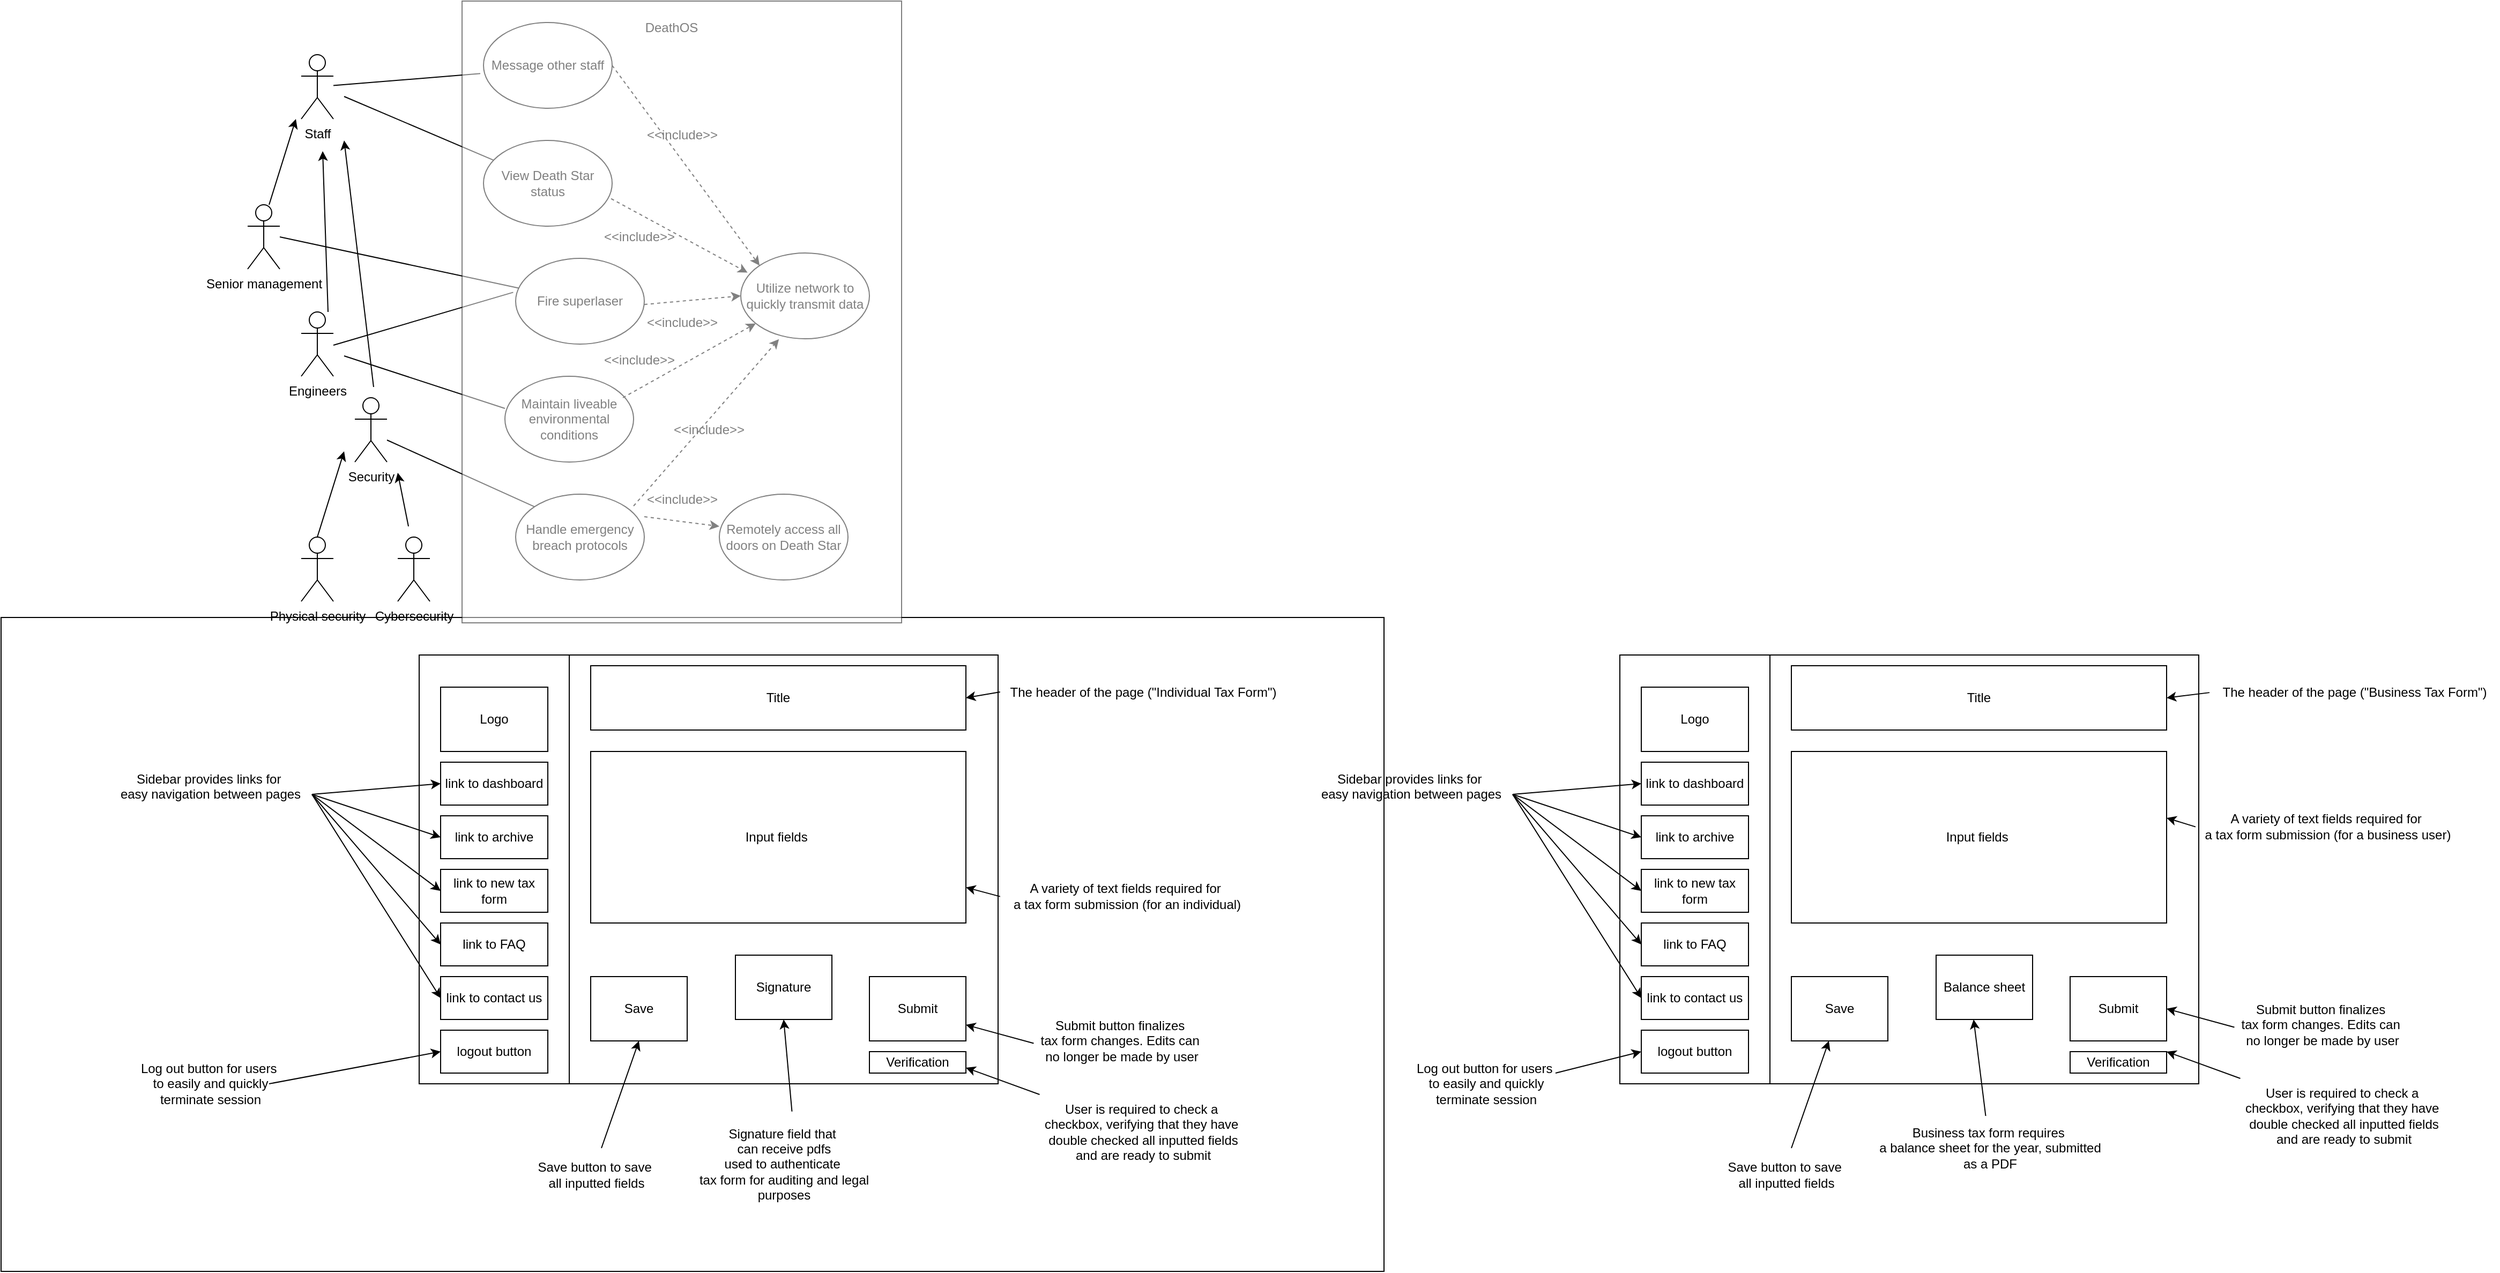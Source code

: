 <mxfile version="27.0.1">
  <diagram name="Page-1" id="L8W7u3dgbETmHMiYv3xx">
    <mxGraphModel dx="2858" dy="1232" grid="1" gridSize="10" guides="1" tooltips="1" connect="1" arrows="1" fold="1" page="1" pageScale="1" pageWidth="850" pageHeight="1100" math="0" shadow="0">
      <root>
        <mxCell id="0" />
        <mxCell id="1" parent="0" />
        <mxCell id="RuIfawrFc-DGeBDDVX_--82" value="" style="rounded=0;whiteSpace=wrap;html=1;" vertex="1" parent="1">
          <mxGeometry x="-190" y="645" width="1290" height="610" as="geometry" />
        </mxCell>
        <mxCell id="RuIfawrFc-DGeBDDVX_--17" value="" style="rounded=0;whiteSpace=wrap;html=1;" vertex="1" parent="1">
          <mxGeometry x="200" y="680" width="540" height="400" as="geometry" />
        </mxCell>
        <mxCell id="RuIfawrFc-DGeBDDVX_--8" value="" style="rounded=0;whiteSpace=wrap;html=1;" vertex="1" parent="1">
          <mxGeometry x="200" y="680" width="140" height="400" as="geometry" />
        </mxCell>
        <mxCell id="FfIFEcpsYXRxwq1rG14i-1" value="Engineers" style="shape=umlActor;verticalLabelPosition=bottom;verticalAlign=top;html=1;outlineConnect=0;" parent="1" vertex="1">
          <mxGeometry x="90" y="360" width="30" height="60" as="geometry" />
        </mxCell>
        <mxCell id="FfIFEcpsYXRxwq1rG14i-2" value="Senior management" style="shape=umlActor;verticalLabelPosition=bottom;verticalAlign=top;html=1;outlineConnect=0;" parent="1" vertex="1">
          <mxGeometry x="40" y="260" width="30" height="60" as="geometry" />
        </mxCell>
        <mxCell id="FfIFEcpsYXRxwq1rG14i-3" value="Security" style="shape=umlActor;verticalLabelPosition=bottom;verticalAlign=top;html=1;outlineConnect=0;" parent="1" vertex="1">
          <mxGeometry x="140" y="440" width="30" height="60" as="geometry" />
        </mxCell>
        <mxCell id="FfIFEcpsYXRxwq1rG14i-4" value="Staff" style="shape=umlActor;verticalLabelPosition=bottom;verticalAlign=top;html=1;outlineConnect=0;" parent="1" vertex="1">
          <mxGeometry x="90" y="120" width="30" height="60" as="geometry" />
        </mxCell>
        <mxCell id="FfIFEcpsYXRxwq1rG14i-5" value="Physical security" style="shape=umlActor;verticalLabelPosition=bottom;verticalAlign=top;html=1;outlineConnect=0;" parent="1" vertex="1">
          <mxGeometry x="90" y="570" width="30" height="60" as="geometry" />
        </mxCell>
        <mxCell id="FfIFEcpsYXRxwq1rG14i-9" value="Cybersecurity" style="shape=umlActor;verticalLabelPosition=bottom;verticalAlign=top;html=1;outlineConnect=0;" parent="1" vertex="1">
          <mxGeometry x="180" y="570" width="30" height="60" as="geometry" />
        </mxCell>
        <mxCell id="FfIFEcpsYXRxwq1rG14i-10" value="" style="endArrow=classic;html=1;rounded=0;exitX=0.5;exitY=0;exitDx=0;exitDy=0;exitPerimeter=0;" parent="1" source="FfIFEcpsYXRxwq1rG14i-5" edge="1">
          <mxGeometry width="50" height="50" relative="1" as="geometry">
            <mxPoint x="400" y="410" as="sourcePoint" />
            <mxPoint x="130" y="490" as="targetPoint" />
          </mxGeometry>
        </mxCell>
        <mxCell id="FfIFEcpsYXRxwq1rG14i-11" value="" style="endArrow=classic;html=1;rounded=0;" parent="1" edge="1">
          <mxGeometry width="50" height="50" relative="1" as="geometry">
            <mxPoint x="190" y="560" as="sourcePoint" />
            <mxPoint x="180" y="510" as="targetPoint" />
          </mxGeometry>
        </mxCell>
        <mxCell id="FfIFEcpsYXRxwq1rG14i-12" value="" style="endArrow=classic;html=1;rounded=0;exitX=0.5;exitY=0;exitDx=0;exitDy=0;exitPerimeter=0;" parent="1" edge="1">
          <mxGeometry width="50" height="50" relative="1" as="geometry">
            <mxPoint x="60" y="260" as="sourcePoint" />
            <mxPoint x="85" y="180" as="targetPoint" />
          </mxGeometry>
        </mxCell>
        <mxCell id="FfIFEcpsYXRxwq1rG14i-13" value="" style="endArrow=classic;html=1;rounded=0;exitX=0.5;exitY=0;exitDx=0;exitDy=0;exitPerimeter=0;" parent="1" edge="1">
          <mxGeometry width="50" height="50" relative="1" as="geometry">
            <mxPoint x="115" y="360" as="sourcePoint" />
            <mxPoint x="110" y="210" as="targetPoint" />
          </mxGeometry>
        </mxCell>
        <mxCell id="FfIFEcpsYXRxwq1rG14i-14" value="" style="endArrow=classic;html=1;rounded=0;exitX=0.5;exitY=0;exitDx=0;exitDy=0;exitPerimeter=0;" parent="1" edge="1">
          <mxGeometry width="50" height="50" relative="1" as="geometry">
            <mxPoint x="157.5" y="430" as="sourcePoint" />
            <mxPoint x="130" y="200" as="targetPoint" />
          </mxGeometry>
        </mxCell>
        <mxCell id="FfIFEcpsYXRxwq1rG14i-15" value="DeathOS" style="text;html=1;align=center;verticalAlign=middle;resizable=0;points=[];autosize=1;strokeColor=none;fillColor=none;" parent="1" vertex="1">
          <mxGeometry x="400" y="80" width="70" height="30" as="geometry" />
        </mxCell>
        <mxCell id="FfIFEcpsYXRxwq1rG14i-16" value="Message other staff" style="ellipse;whiteSpace=wrap;html=1;" parent="1" vertex="1">
          <mxGeometry x="260" y="90" width="120" height="80" as="geometry" />
        </mxCell>
        <mxCell id="FfIFEcpsYXRxwq1rG14i-17" value="Fire superlaser" style="ellipse;whiteSpace=wrap;html=1;" parent="1" vertex="1">
          <mxGeometry x="290" y="310" width="120" height="80" as="geometry" />
        </mxCell>
        <mxCell id="FfIFEcpsYXRxwq1rG14i-18" value="View Death Star status" style="ellipse;whiteSpace=wrap;html=1;" parent="1" vertex="1">
          <mxGeometry x="260" y="200" width="120" height="80" as="geometry" />
        </mxCell>
        <mxCell id="FfIFEcpsYXRxwq1rG14i-19" value="Handle emergency breach protocols" style="ellipse;whiteSpace=wrap;html=1;" parent="1" vertex="1">
          <mxGeometry x="290" y="530" width="120" height="80" as="geometry" />
        </mxCell>
        <mxCell id="FfIFEcpsYXRxwq1rG14i-20" value="Maintain liveable environmental conditions" style="ellipse;whiteSpace=wrap;html=1;" parent="1" vertex="1">
          <mxGeometry x="280" y="420" width="120" height="80" as="geometry" />
        </mxCell>
        <mxCell id="FfIFEcpsYXRxwq1rG14i-22" value="" style="endArrow=none;html=1;rounded=0;entryX=-0.025;entryY=0.596;entryDx=0;entryDy=0;entryPerimeter=0;" parent="1" source="FfIFEcpsYXRxwq1rG14i-4" target="FfIFEcpsYXRxwq1rG14i-16" edge="1">
          <mxGeometry width="50" height="50" relative="1" as="geometry">
            <mxPoint x="400" y="410" as="sourcePoint" />
            <mxPoint x="450" y="360" as="targetPoint" />
          </mxGeometry>
        </mxCell>
        <mxCell id="FfIFEcpsYXRxwq1rG14i-23" value="" style="endArrow=none;html=1;rounded=0;" parent="1" target="FfIFEcpsYXRxwq1rG14i-18" edge="1">
          <mxGeometry width="50" height="50" relative="1" as="geometry">
            <mxPoint x="130" y="159" as="sourcePoint" />
            <mxPoint x="267" y="148" as="targetPoint" />
          </mxGeometry>
        </mxCell>
        <mxCell id="FfIFEcpsYXRxwq1rG14i-24" value="" style="endArrow=none;html=1;rounded=0;entryX=-0.019;entryY=0.396;entryDx=0;entryDy=0;entryPerimeter=0;" parent="1" target="FfIFEcpsYXRxwq1rG14i-17" edge="1">
          <mxGeometry width="50" height="50" relative="1" as="geometry">
            <mxPoint x="120" y="391" as="sourcePoint" />
            <mxPoint x="259" y="450" as="targetPoint" />
          </mxGeometry>
        </mxCell>
        <mxCell id="FfIFEcpsYXRxwq1rG14i-25" value="" style="endArrow=none;html=1;rounded=0;" parent="1" target="FfIFEcpsYXRxwq1rG14i-17" edge="1">
          <mxGeometry width="50" height="50" relative="1" as="geometry">
            <mxPoint x="70" y="290" as="sourcePoint" />
            <mxPoint x="178" y="301" as="targetPoint" />
          </mxGeometry>
        </mxCell>
        <mxCell id="FfIFEcpsYXRxwq1rG14i-26" value="" style="endArrow=none;html=1;rounded=0;entryX=0;entryY=0;entryDx=0;entryDy=0;" parent="1" target="FfIFEcpsYXRxwq1rG14i-19" edge="1">
          <mxGeometry width="50" height="50" relative="1" as="geometry">
            <mxPoint x="170" y="479.5" as="sourcePoint" />
            <mxPoint x="328" y="460.5" as="targetPoint" />
          </mxGeometry>
        </mxCell>
        <mxCell id="FfIFEcpsYXRxwq1rG14i-27" value="" style="endArrow=none;html=1;rounded=0;entryX=0;entryY=0.375;entryDx=0;entryDy=0;entryPerimeter=0;" parent="1" target="FfIFEcpsYXRxwq1rG14i-20" edge="1">
          <mxGeometry width="50" height="50" relative="1" as="geometry">
            <mxPoint x="130" y="401" as="sourcePoint" />
            <mxPoint x="288" y="382" as="targetPoint" />
          </mxGeometry>
        </mxCell>
        <mxCell id="FfIFEcpsYXRxwq1rG14i-30" value="Remotely access all doors on Death Star" style="ellipse;whiteSpace=wrap;html=1;" parent="1" vertex="1">
          <mxGeometry x="480" y="530" width="120" height="80" as="geometry" />
        </mxCell>
        <mxCell id="FfIFEcpsYXRxwq1rG14i-31" value="Utilize network to quickly transmit data" style="ellipse;whiteSpace=wrap;html=1;" parent="1" vertex="1">
          <mxGeometry x="500" y="305" width="120" height="80" as="geometry" />
        </mxCell>
        <mxCell id="FfIFEcpsYXRxwq1rG14i-32" value="" style="endArrow=classic;html=1;rounded=0;exitX=1;exitY=0.5;exitDx=0;exitDy=0;entryX=0;entryY=0;entryDx=0;entryDy=0;dashed=1;" parent="1" source="FfIFEcpsYXRxwq1rG14i-16" target="FfIFEcpsYXRxwq1rG14i-31" edge="1">
          <mxGeometry width="50" height="50" relative="1" as="geometry">
            <mxPoint x="487.5" y="320" as="sourcePoint" />
            <mxPoint x="460" y="90" as="targetPoint" />
          </mxGeometry>
        </mxCell>
        <mxCell id="FfIFEcpsYXRxwq1rG14i-33" value="" style="endArrow=classic;html=1;rounded=0;exitX=0.992;exitY=0.679;exitDx=0;exitDy=0;entryX=0.053;entryY=0.229;entryDx=0;entryDy=0;exitPerimeter=0;entryPerimeter=0;dashed=1;" parent="1" source="FfIFEcpsYXRxwq1rG14i-18" target="FfIFEcpsYXRxwq1rG14i-31" edge="1">
          <mxGeometry width="50" height="50" relative="1" as="geometry">
            <mxPoint x="390" y="140" as="sourcePoint" />
            <mxPoint x="488" y="332" as="targetPoint" />
          </mxGeometry>
        </mxCell>
        <mxCell id="FfIFEcpsYXRxwq1rG14i-34" value="" style="endArrow=classic;html=1;rounded=0;exitX=0.992;exitY=0.679;exitDx=0;exitDy=0;entryX=0;entryY=0.5;entryDx=0;entryDy=0;exitPerimeter=0;dashed=1;" parent="1" target="FfIFEcpsYXRxwq1rG14i-31" edge="1">
          <mxGeometry width="50" height="50" relative="1" as="geometry">
            <mxPoint x="410" y="353" as="sourcePoint" />
            <mxPoint x="497" y="427" as="targetPoint" />
          </mxGeometry>
        </mxCell>
        <mxCell id="FfIFEcpsYXRxwq1rG14i-35" value="" style="endArrow=classic;html=1;rounded=0;exitX=0.992;exitY=0.679;exitDx=0;exitDy=0;exitPerimeter=0;dashed=1;" parent="1" target="FfIFEcpsYXRxwq1rG14i-31" edge="1">
          <mxGeometry width="50" height="50" relative="1" as="geometry">
            <mxPoint x="390" y="440" as="sourcePoint" />
            <mxPoint x="440" y="437" as="targetPoint" />
          </mxGeometry>
        </mxCell>
        <mxCell id="FfIFEcpsYXRxwq1rG14i-36" value="" style="endArrow=classic;html=1;rounded=0;exitX=0.992;exitY=0.679;exitDx=0;exitDy=0;exitPerimeter=0;entryX=0.297;entryY=1.004;entryDx=0;entryDy=0;entryPerimeter=0;dashed=1;" parent="1" target="FfIFEcpsYXRxwq1rG14i-31" edge="1">
          <mxGeometry width="50" height="50" relative="1" as="geometry">
            <mxPoint x="400" y="541" as="sourcePoint" />
            <mxPoint x="488" y="480" as="targetPoint" />
          </mxGeometry>
        </mxCell>
        <mxCell id="FfIFEcpsYXRxwq1rG14i-38" value="&amp;lt;&amp;lt;include&amp;gt;&amp;gt;" style="text;html=1;align=center;verticalAlign=middle;resizable=0;points=[];autosize=1;strokeColor=none;fillColor=none;" parent="1" vertex="1">
          <mxGeometry x="425" y="455" width="90" height="30" as="geometry" />
        </mxCell>
        <mxCell id="FfIFEcpsYXRxwq1rG14i-39" value="&amp;lt;&amp;lt;include&amp;gt;&amp;gt;" style="text;html=1;align=center;verticalAlign=middle;resizable=0;points=[];autosize=1;strokeColor=none;fillColor=none;" parent="1" vertex="1">
          <mxGeometry x="360" y="390" width="90" height="30" as="geometry" />
        </mxCell>
        <mxCell id="FfIFEcpsYXRxwq1rG14i-40" value="&amp;lt;&amp;lt;include&amp;gt;&amp;gt;" style="text;html=1;align=center;verticalAlign=middle;resizable=0;points=[];autosize=1;strokeColor=none;fillColor=none;" parent="1" vertex="1">
          <mxGeometry x="400" y="355" width="90" height="30" as="geometry" />
        </mxCell>
        <mxCell id="FfIFEcpsYXRxwq1rG14i-43" value="&amp;lt;&amp;lt;include&amp;gt;&amp;gt;" style="text;html=1;align=center;verticalAlign=middle;resizable=0;points=[];autosize=1;strokeColor=none;fillColor=none;" parent="1" vertex="1">
          <mxGeometry x="360" y="275" width="90" height="30" as="geometry" />
        </mxCell>
        <mxCell id="FfIFEcpsYXRxwq1rG14i-44" value="&amp;lt;&amp;lt;include&amp;gt;&amp;gt;" style="text;html=1;align=center;verticalAlign=middle;resizable=0;points=[];autosize=1;strokeColor=none;fillColor=none;" parent="1" vertex="1">
          <mxGeometry x="400" y="180" width="90" height="30" as="geometry" />
        </mxCell>
        <mxCell id="FfIFEcpsYXRxwq1rG14i-45" value="" style="endArrow=classic;html=1;rounded=0;exitX=0.992;exitY=0.679;exitDx=0;exitDy=0;exitPerimeter=0;entryX=0;entryY=0.375;entryDx=0;entryDy=0;entryPerimeter=0;dashed=1;" parent="1" target="FfIFEcpsYXRxwq1rG14i-30" edge="1">
          <mxGeometry width="50" height="50" relative="1" as="geometry">
            <mxPoint x="410" y="551" as="sourcePoint" />
            <mxPoint x="506" y="400" as="targetPoint" />
          </mxGeometry>
        </mxCell>
        <mxCell id="FfIFEcpsYXRxwq1rG14i-47" value="&amp;lt;&amp;lt;include&amp;gt;&amp;gt;" style="text;html=1;align=center;verticalAlign=middle;resizable=0;points=[];autosize=1;strokeColor=none;fillColor=none;" parent="1" vertex="1">
          <mxGeometry x="400" y="520" width="90" height="30" as="geometry" />
        </mxCell>
        <mxCell id="FfIFEcpsYXRxwq1rG14i-48" value="" style="rounded=0;whiteSpace=wrap;html=1;opacity=50;" parent="1" vertex="1">
          <mxGeometry x="240" y="70" width="410" height="580" as="geometry" />
        </mxCell>
        <mxCell id="RuIfawrFc-DGeBDDVX_--2" value="Logo" style="rounded=0;whiteSpace=wrap;html=1;" vertex="1" parent="1">
          <mxGeometry x="220" y="710" width="100" height="60" as="geometry" />
        </mxCell>
        <mxCell id="RuIfawrFc-DGeBDDVX_--3" value="link to dashboard" style="rounded=0;whiteSpace=wrap;html=1;" vertex="1" parent="1">
          <mxGeometry x="220" y="780" width="100" height="40" as="geometry" />
        </mxCell>
        <mxCell id="RuIfawrFc-DGeBDDVX_--4" value="link to archive" style="rounded=0;whiteSpace=wrap;html=1;" vertex="1" parent="1">
          <mxGeometry x="220" y="830" width="100" height="40" as="geometry" />
        </mxCell>
        <mxCell id="RuIfawrFc-DGeBDDVX_--5" value="link to new tax form" style="rounded=0;whiteSpace=wrap;html=1;" vertex="1" parent="1">
          <mxGeometry x="220" y="880" width="100" height="40" as="geometry" />
        </mxCell>
        <mxCell id="RuIfawrFc-DGeBDDVX_--6" value="link to FAQ" style="rounded=0;whiteSpace=wrap;html=1;" vertex="1" parent="1">
          <mxGeometry x="220" y="930" width="100" height="40" as="geometry" />
        </mxCell>
        <mxCell id="RuIfawrFc-DGeBDDVX_--7" value="link to contact us" style="rounded=0;whiteSpace=wrap;html=1;" vertex="1" parent="1">
          <mxGeometry x="220" y="980" width="100" height="40" as="geometry" />
        </mxCell>
        <mxCell id="RuIfawrFc-DGeBDDVX_--9" value="logout button" style="rounded=0;whiteSpace=wrap;html=1;" vertex="1" parent="1">
          <mxGeometry x="220" y="1030" width="100" height="40" as="geometry" />
        </mxCell>
        <mxCell id="RuIfawrFc-DGeBDDVX_--10" value="Title" style="rounded=0;whiteSpace=wrap;html=1;" vertex="1" parent="1">
          <mxGeometry x="360" y="690" width="350" height="60" as="geometry" />
        </mxCell>
        <mxCell id="RuIfawrFc-DGeBDDVX_--11" value="Input fields&amp;nbsp;" style="rounded=0;whiteSpace=wrap;html=1;" vertex="1" parent="1">
          <mxGeometry x="360" y="770" width="350" height="160" as="geometry" />
        </mxCell>
        <mxCell id="RuIfawrFc-DGeBDDVX_--12" value="Signature" style="rounded=0;whiteSpace=wrap;html=1;" vertex="1" parent="1">
          <mxGeometry x="495" y="960" width="90" height="60" as="geometry" />
        </mxCell>
        <mxCell id="RuIfawrFc-DGeBDDVX_--13" value="Save" style="rounded=0;whiteSpace=wrap;html=1;" vertex="1" parent="1">
          <mxGeometry x="360" y="980" width="90" height="60" as="geometry" />
        </mxCell>
        <mxCell id="RuIfawrFc-DGeBDDVX_--14" value="Submit" style="rounded=0;whiteSpace=wrap;html=1;" vertex="1" parent="1">
          <mxGeometry x="620" y="980" width="90" height="60" as="geometry" />
        </mxCell>
        <mxCell id="RuIfawrFc-DGeBDDVX_--15" value="Verification" style="rounded=0;whiteSpace=wrap;html=1;" vertex="1" parent="1">
          <mxGeometry x="620" y="1050" width="90" height="20" as="geometry" />
        </mxCell>
        <mxCell id="RuIfawrFc-DGeBDDVX_--18" value="" style="rounded=0;whiteSpace=wrap;html=1;" vertex="1" parent="1">
          <mxGeometry x="1320" y="680" width="540" height="400" as="geometry" />
        </mxCell>
        <mxCell id="RuIfawrFc-DGeBDDVX_--19" value="" style="rounded=0;whiteSpace=wrap;html=1;" vertex="1" parent="1">
          <mxGeometry x="1320" y="680" width="140" height="400" as="geometry" />
        </mxCell>
        <mxCell id="RuIfawrFc-DGeBDDVX_--20" value="Logo" style="rounded=0;whiteSpace=wrap;html=1;" vertex="1" parent="1">
          <mxGeometry x="1340" y="710" width="100" height="60" as="geometry" />
        </mxCell>
        <mxCell id="RuIfawrFc-DGeBDDVX_--21" value="link to dashboard" style="rounded=0;whiteSpace=wrap;html=1;" vertex="1" parent="1">
          <mxGeometry x="1340" y="780" width="100" height="40" as="geometry" />
        </mxCell>
        <mxCell id="RuIfawrFc-DGeBDDVX_--22" value="link to archive" style="rounded=0;whiteSpace=wrap;html=1;" vertex="1" parent="1">
          <mxGeometry x="1340" y="830" width="100" height="40" as="geometry" />
        </mxCell>
        <mxCell id="RuIfawrFc-DGeBDDVX_--23" value="link to new tax form" style="rounded=0;whiteSpace=wrap;html=1;" vertex="1" parent="1">
          <mxGeometry x="1340" y="880" width="100" height="40" as="geometry" />
        </mxCell>
        <mxCell id="RuIfawrFc-DGeBDDVX_--24" value="link to FAQ" style="rounded=0;whiteSpace=wrap;html=1;" vertex="1" parent="1">
          <mxGeometry x="1340" y="930" width="100" height="40" as="geometry" />
        </mxCell>
        <mxCell id="RuIfawrFc-DGeBDDVX_--25" value="link to contact us" style="rounded=0;whiteSpace=wrap;html=1;" vertex="1" parent="1">
          <mxGeometry x="1340" y="980" width="100" height="40" as="geometry" />
        </mxCell>
        <mxCell id="RuIfawrFc-DGeBDDVX_--26" value="logout button" style="rounded=0;whiteSpace=wrap;html=1;" vertex="1" parent="1">
          <mxGeometry x="1340" y="1030" width="100" height="40" as="geometry" />
        </mxCell>
        <mxCell id="RuIfawrFc-DGeBDDVX_--27" value="Title" style="rounded=0;whiteSpace=wrap;html=1;" vertex="1" parent="1">
          <mxGeometry x="1480" y="690" width="350" height="60" as="geometry" />
        </mxCell>
        <mxCell id="RuIfawrFc-DGeBDDVX_--28" value="Input fields&amp;nbsp;" style="rounded=0;whiteSpace=wrap;html=1;" vertex="1" parent="1">
          <mxGeometry x="1480" y="770" width="350" height="160" as="geometry" />
        </mxCell>
        <mxCell id="RuIfawrFc-DGeBDDVX_--29" value="Balance sheet" style="rounded=0;whiteSpace=wrap;html=1;" vertex="1" parent="1">
          <mxGeometry x="1615" y="960" width="90" height="60" as="geometry" />
        </mxCell>
        <mxCell id="RuIfawrFc-DGeBDDVX_--30" value="Save" style="rounded=0;whiteSpace=wrap;html=1;" vertex="1" parent="1">
          <mxGeometry x="1480" y="980" width="90" height="60" as="geometry" />
        </mxCell>
        <mxCell id="RuIfawrFc-DGeBDDVX_--31" value="Submit" style="rounded=0;whiteSpace=wrap;html=1;" vertex="1" parent="1">
          <mxGeometry x="1740" y="980" width="90" height="60" as="geometry" />
        </mxCell>
        <mxCell id="RuIfawrFc-DGeBDDVX_--32" value="Verification" style="rounded=0;whiteSpace=wrap;html=1;" vertex="1" parent="1">
          <mxGeometry x="1740" y="1050" width="90" height="20" as="geometry" />
        </mxCell>
        <mxCell id="RuIfawrFc-DGeBDDVX_--33" value="Sidebar provides links for&amp;nbsp;&lt;div&gt;easy navigation between pages&lt;div&gt;&lt;br&gt;&lt;/div&gt;&lt;/div&gt;" style="text;html=1;align=center;verticalAlign=middle;resizable=0;points=[];autosize=1;strokeColor=none;fillColor=none;" vertex="1" parent="1">
          <mxGeometry x="-90" y="780" width="190" height="60" as="geometry" />
        </mxCell>
        <mxCell id="RuIfawrFc-DGeBDDVX_--35" value="" style="endArrow=classic;html=1;rounded=0;entryX=0;entryY=0.5;entryDx=0;entryDy=0;" edge="1" parent="1" target="RuIfawrFc-DGeBDDVX_--3">
          <mxGeometry width="50" height="50" relative="1" as="geometry">
            <mxPoint x="100" y="810" as="sourcePoint" />
            <mxPoint x="230" y="750" as="targetPoint" />
          </mxGeometry>
        </mxCell>
        <mxCell id="RuIfawrFc-DGeBDDVX_--36" value="" style="endArrow=classic;html=1;rounded=0;entryX=0;entryY=0.5;entryDx=0;entryDy=0;" edge="1" parent="1" target="RuIfawrFc-DGeBDDVX_--4">
          <mxGeometry width="50" height="50" relative="1" as="geometry">
            <mxPoint x="100" y="810" as="sourcePoint" />
            <mxPoint x="240" y="760" as="targetPoint" />
          </mxGeometry>
        </mxCell>
        <mxCell id="RuIfawrFc-DGeBDDVX_--37" value="" style="endArrow=classic;html=1;rounded=0;entryX=0;entryY=0.5;entryDx=0;entryDy=0;" edge="1" parent="1" target="RuIfawrFc-DGeBDDVX_--5">
          <mxGeometry width="50" height="50" relative="1" as="geometry">
            <mxPoint x="100" y="810" as="sourcePoint" />
            <mxPoint x="250" y="770" as="targetPoint" />
          </mxGeometry>
        </mxCell>
        <mxCell id="RuIfawrFc-DGeBDDVX_--38" value="" style="endArrow=classic;html=1;rounded=0;entryX=0;entryY=0.5;entryDx=0;entryDy=0;" edge="1" parent="1" target="RuIfawrFc-DGeBDDVX_--6">
          <mxGeometry width="50" height="50" relative="1" as="geometry">
            <mxPoint x="100" y="810" as="sourcePoint" />
            <mxPoint x="260" y="780" as="targetPoint" />
          </mxGeometry>
        </mxCell>
        <mxCell id="RuIfawrFc-DGeBDDVX_--39" value="" style="endArrow=classic;html=1;rounded=0;entryX=0;entryY=0.5;entryDx=0;entryDy=0;" edge="1" parent="1" target="RuIfawrFc-DGeBDDVX_--7">
          <mxGeometry width="50" height="50" relative="1" as="geometry">
            <mxPoint x="100" y="810" as="sourcePoint" />
            <mxPoint x="270" y="790" as="targetPoint" />
          </mxGeometry>
        </mxCell>
        <mxCell id="RuIfawrFc-DGeBDDVX_--40" value="&lt;div&gt;&lt;div&gt;Save button to save&amp;nbsp;&lt;/div&gt;&lt;div&gt;all inputted fields&lt;/div&gt;&lt;/div&gt;" style="text;html=1;align=center;verticalAlign=middle;resizable=0;points=[];autosize=1;strokeColor=none;fillColor=none;" vertex="1" parent="1">
          <mxGeometry x="300" y="1145" width="130" height="40" as="geometry" />
        </mxCell>
        <mxCell id="RuIfawrFc-DGeBDDVX_--41" value="&lt;div&gt;&lt;div&gt;Submit button finalizes&amp;nbsp;&lt;/div&gt;&lt;/div&gt;&lt;div&gt;tax form changes. Edits can&amp;nbsp;&lt;/div&gt;&lt;div&gt;no longer be made by user&lt;/div&gt;" style="text;html=1;align=center;verticalAlign=middle;resizable=0;points=[];autosize=1;strokeColor=none;fillColor=none;" vertex="1" parent="1">
          <mxGeometry x="770" y="1010" width="170" height="60" as="geometry" />
        </mxCell>
        <mxCell id="RuIfawrFc-DGeBDDVX_--42" value="Sidebar provides links for&amp;nbsp;&lt;div&gt;easy navigation between pages&lt;div&gt;&lt;br&gt;&lt;/div&gt;&lt;/div&gt;" style="text;html=1;align=center;verticalAlign=middle;resizable=0;points=[];autosize=1;strokeColor=none;fillColor=none;" vertex="1" parent="1">
          <mxGeometry x="1030" y="780" width="190" height="60" as="geometry" />
        </mxCell>
        <mxCell id="RuIfawrFc-DGeBDDVX_--44" value="" style="endArrow=classic;html=1;rounded=0;entryX=0;entryY=0.5;entryDx=0;entryDy=0;" edge="1" parent="1">
          <mxGeometry width="50" height="50" relative="1" as="geometry">
            <mxPoint x="1220" y="810" as="sourcePoint" />
            <mxPoint x="1340" y="800" as="targetPoint" />
          </mxGeometry>
        </mxCell>
        <mxCell id="RuIfawrFc-DGeBDDVX_--45" value="" style="endArrow=classic;html=1;rounded=0;entryX=0;entryY=0.5;entryDx=0;entryDy=0;" edge="1" parent="1">
          <mxGeometry width="50" height="50" relative="1" as="geometry">
            <mxPoint x="1220" y="810" as="sourcePoint" />
            <mxPoint x="1340" y="850" as="targetPoint" />
          </mxGeometry>
        </mxCell>
        <mxCell id="RuIfawrFc-DGeBDDVX_--46" value="" style="endArrow=classic;html=1;rounded=0;entryX=0;entryY=0.5;entryDx=0;entryDy=0;" edge="1" parent="1">
          <mxGeometry width="50" height="50" relative="1" as="geometry">
            <mxPoint x="1220" y="810" as="sourcePoint" />
            <mxPoint x="1340" y="900" as="targetPoint" />
          </mxGeometry>
        </mxCell>
        <mxCell id="RuIfawrFc-DGeBDDVX_--47" value="" style="endArrow=classic;html=1;rounded=0;entryX=0;entryY=0.5;entryDx=0;entryDy=0;" edge="1" parent="1">
          <mxGeometry width="50" height="50" relative="1" as="geometry">
            <mxPoint x="1220" y="810" as="sourcePoint" />
            <mxPoint x="1340" y="950" as="targetPoint" />
          </mxGeometry>
        </mxCell>
        <mxCell id="RuIfawrFc-DGeBDDVX_--48" value="" style="endArrow=classic;html=1;rounded=0;entryX=0;entryY=0.5;entryDx=0;entryDy=0;" edge="1" parent="1">
          <mxGeometry width="50" height="50" relative="1" as="geometry">
            <mxPoint x="1220" y="810" as="sourcePoint" />
            <mxPoint x="1340" y="1000" as="targetPoint" />
          </mxGeometry>
        </mxCell>
        <mxCell id="RuIfawrFc-DGeBDDVX_--52" value="User is required to check a&amp;nbsp;&lt;div&gt;checkbox, verifying that they have&amp;nbsp;&lt;/div&gt;&lt;div&gt;double checked all inputted fields&lt;/div&gt;&lt;div&gt;and are ready to submit&lt;/div&gt;" style="text;html=1;align=center;verticalAlign=middle;resizable=0;points=[];autosize=1;strokeColor=none;fillColor=none;" vertex="1" parent="1">
          <mxGeometry x="770" y="1090" width="210" height="70" as="geometry" />
        </mxCell>
        <mxCell id="RuIfawrFc-DGeBDDVX_--53" value="&lt;div&gt;&lt;div&gt;Signature field that&amp;nbsp;&lt;/div&gt;&lt;div&gt;can receive pdfs&lt;/div&gt;&lt;div&gt;used to authenticate&amp;nbsp;&lt;/div&gt;&lt;/div&gt;&lt;div&gt;tax form for auditing and legal&lt;/div&gt;&lt;div&gt;purposes&lt;/div&gt;" style="text;html=1;align=center;verticalAlign=middle;resizable=0;points=[];autosize=1;strokeColor=none;fillColor=none;" vertex="1" parent="1">
          <mxGeometry x="450" y="1110" width="180" height="90" as="geometry" />
        </mxCell>
        <mxCell id="RuIfawrFc-DGeBDDVX_--54" value="A variety of text fields required for&amp;nbsp;&lt;div&gt;a tax form submission (for an individual)&lt;/div&gt;" style="text;html=1;align=center;verticalAlign=middle;resizable=0;points=[];autosize=1;strokeColor=none;fillColor=none;" vertex="1" parent="1">
          <mxGeometry x="740" y="885" width="240" height="40" as="geometry" />
        </mxCell>
        <mxCell id="RuIfawrFc-DGeBDDVX_--55" value="The header of the page (&quot;Individual Tax Form&quot;)" style="text;html=1;align=center;verticalAlign=middle;resizable=0;points=[];autosize=1;strokeColor=none;fillColor=none;" vertex="1" parent="1">
          <mxGeometry x="740" y="700" width="270" height="30" as="geometry" />
        </mxCell>
        <mxCell id="RuIfawrFc-DGeBDDVX_--56" value="" style="endArrow=classic;html=1;rounded=0;exitX=0.007;exitY=0.485;exitDx=0;exitDy=0;exitPerimeter=0;entryX=1;entryY=0.5;entryDx=0;entryDy=0;" edge="1" parent="1" source="RuIfawrFc-DGeBDDVX_--55" target="RuIfawrFc-DGeBDDVX_--10">
          <mxGeometry width="50" height="50" relative="1" as="geometry">
            <mxPoint x="450" y="900" as="sourcePoint" />
            <mxPoint x="500" y="850" as="targetPoint" />
          </mxGeometry>
        </mxCell>
        <mxCell id="RuIfawrFc-DGeBDDVX_--58" value="" style="endArrow=classic;html=1;rounded=0;exitX=0.008;exitY=0.508;exitDx=0;exitDy=0;exitPerimeter=0;" edge="1" parent="1" source="RuIfawrFc-DGeBDDVX_--54" target="RuIfawrFc-DGeBDDVX_--11">
          <mxGeometry width="50" height="50" relative="1" as="geometry">
            <mxPoint x="797" y="824" as="sourcePoint" />
            <mxPoint x="720" y="820" as="targetPoint" />
          </mxGeometry>
        </mxCell>
        <mxCell id="RuIfawrFc-DGeBDDVX_--59" value="" style="endArrow=classic;html=1;rounded=0;entryX=1;entryY=0.75;entryDx=0;entryDy=0;" edge="1" parent="1" source="RuIfawrFc-DGeBDDVX_--52" target="RuIfawrFc-DGeBDDVX_--15">
          <mxGeometry width="50" height="50" relative="1" as="geometry">
            <mxPoint x="807" y="834" as="sourcePoint" />
            <mxPoint x="730" y="830" as="targetPoint" />
          </mxGeometry>
        </mxCell>
        <mxCell id="RuIfawrFc-DGeBDDVX_--60" value="" style="endArrow=classic;html=1;rounded=0;entryX=1;entryY=0.75;entryDx=0;entryDy=0;exitX=0.019;exitY=0.538;exitDx=0;exitDy=0;exitPerimeter=0;" edge="1" parent="1" source="RuIfawrFc-DGeBDDVX_--41" target="RuIfawrFc-DGeBDDVX_--14">
          <mxGeometry width="50" height="50" relative="1" as="geometry">
            <mxPoint x="789" y="1100" as="sourcePoint" />
            <mxPoint x="720" y="1075" as="targetPoint" />
          </mxGeometry>
        </mxCell>
        <mxCell id="RuIfawrFc-DGeBDDVX_--61" value="" style="endArrow=classic;html=1;rounded=0;entryX=0.5;entryY=1;entryDx=0;entryDy=0;exitX=0.543;exitY=-0.046;exitDx=0;exitDy=0;exitPerimeter=0;" edge="1" parent="1" source="RuIfawrFc-DGeBDDVX_--53" target="RuIfawrFc-DGeBDDVX_--12">
          <mxGeometry width="50" height="50" relative="1" as="geometry">
            <mxPoint x="799" y="1110" as="sourcePoint" />
            <mxPoint x="730" y="1085" as="targetPoint" />
          </mxGeometry>
        </mxCell>
        <mxCell id="RuIfawrFc-DGeBDDVX_--62" value="" style="endArrow=classic;html=1;rounded=0;entryX=0.5;entryY=1;entryDx=0;entryDy=0;" edge="1" parent="1" target="RuIfawrFc-DGeBDDVX_--13">
          <mxGeometry width="50" height="50" relative="1" as="geometry">
            <mxPoint x="370" y="1140" as="sourcePoint" />
            <mxPoint x="550" y="1030" as="targetPoint" />
          </mxGeometry>
        </mxCell>
        <mxCell id="RuIfawrFc-DGeBDDVX_--64" value="Log out button for users&amp;nbsp;&lt;div&gt;to easily and quickly&lt;/div&gt;&lt;div&gt;terminate session&lt;/div&gt;" style="text;html=1;align=center;verticalAlign=middle;resizable=0;points=[];autosize=1;strokeColor=none;fillColor=none;" vertex="1" parent="1">
          <mxGeometry x="-70" y="1050" width="150" height="60" as="geometry" />
        </mxCell>
        <mxCell id="RuIfawrFc-DGeBDDVX_--65" value="" style="endArrow=classic;html=1;rounded=0;entryX=0;entryY=0.5;entryDx=0;entryDy=0;" edge="1" parent="1" target="RuIfawrFc-DGeBDDVX_--9">
          <mxGeometry width="50" height="50" relative="1" as="geometry">
            <mxPoint x="60" y="1080" as="sourcePoint" />
            <mxPoint x="180" y="1010" as="targetPoint" />
          </mxGeometry>
        </mxCell>
        <mxCell id="RuIfawrFc-DGeBDDVX_--66" value="Log out button for users&amp;nbsp;&lt;div&gt;to easily and quickly&lt;/div&gt;&lt;div&gt;terminate session&lt;/div&gt;" style="text;html=1;align=center;verticalAlign=middle;resizable=0;points=[];autosize=1;strokeColor=none;fillColor=none;" vertex="1" parent="1">
          <mxGeometry x="1120" y="1050" width="150" height="60" as="geometry" />
        </mxCell>
        <mxCell id="RuIfawrFc-DGeBDDVX_--67" value="" style="endArrow=classic;html=1;rounded=0;entryX=0;entryY=0.5;entryDx=0;entryDy=0;" edge="1" parent="1">
          <mxGeometry width="50" height="50" relative="1" as="geometry">
            <mxPoint x="1260" y="1070" as="sourcePoint" />
            <mxPoint x="1340" y="1050" as="targetPoint" />
          </mxGeometry>
        </mxCell>
        <mxCell id="RuIfawrFc-DGeBDDVX_--68" value="&lt;div&gt;&lt;div&gt;Submit button finalizes&amp;nbsp;&lt;/div&gt;&lt;/div&gt;&lt;div&gt;tax form changes. Edits can&amp;nbsp;&lt;/div&gt;&lt;div&gt;no longer be made by user&lt;/div&gt;" style="text;html=1;align=center;verticalAlign=middle;resizable=0;points=[];autosize=1;strokeColor=none;fillColor=none;" vertex="1" parent="1">
          <mxGeometry x="1890" y="995" width="170" height="60" as="geometry" />
        </mxCell>
        <mxCell id="RuIfawrFc-DGeBDDVX_--69" value="User is required to check a&amp;nbsp;&lt;div&gt;checkbox, verifying that they have&amp;nbsp;&lt;/div&gt;&lt;div&gt;double checked all inputted fields&lt;/div&gt;&lt;div&gt;and are ready to submit&lt;/div&gt;" style="text;html=1;align=center;verticalAlign=middle;resizable=0;points=[];autosize=1;strokeColor=none;fillColor=none;" vertex="1" parent="1">
          <mxGeometry x="1890" y="1075" width="210" height="70" as="geometry" />
        </mxCell>
        <mxCell id="RuIfawrFc-DGeBDDVX_--70" value="" style="endArrow=classic;html=1;rounded=0;entryX=1;entryY=0.75;entryDx=0;entryDy=0;" edge="1" parent="1" source="RuIfawrFc-DGeBDDVX_--69">
          <mxGeometry width="50" height="50" relative="1" as="geometry">
            <mxPoint x="1927" y="819" as="sourcePoint" />
            <mxPoint x="1830" y="1050" as="targetPoint" />
          </mxGeometry>
        </mxCell>
        <mxCell id="RuIfawrFc-DGeBDDVX_--71" value="" style="endArrow=classic;html=1;rounded=0;entryX=1;entryY=0.75;entryDx=0;entryDy=0;exitX=0.019;exitY=0.538;exitDx=0;exitDy=0;exitPerimeter=0;" edge="1" parent="1" source="RuIfawrFc-DGeBDDVX_--68">
          <mxGeometry width="50" height="50" relative="1" as="geometry">
            <mxPoint x="1909" y="1085" as="sourcePoint" />
            <mxPoint x="1830" y="1010" as="targetPoint" />
          </mxGeometry>
        </mxCell>
        <mxCell id="RuIfawrFc-DGeBDDVX_--72" value="&lt;div&gt;&lt;div&gt;Save button to save&amp;nbsp;&lt;/div&gt;&lt;div&gt;all inputted fields&lt;/div&gt;&lt;/div&gt;" style="text;html=1;align=center;verticalAlign=middle;resizable=0;points=[];autosize=1;strokeColor=none;fillColor=none;" vertex="1" parent="1">
          <mxGeometry x="1410" y="1145" width="130" height="40" as="geometry" />
        </mxCell>
        <mxCell id="RuIfawrFc-DGeBDDVX_--73" value="" style="endArrow=classic;html=1;rounded=0;entryX=0.5;entryY=1;entryDx=0;entryDy=0;" edge="1" parent="1">
          <mxGeometry width="50" height="50" relative="1" as="geometry">
            <mxPoint x="1480" y="1140" as="sourcePoint" />
            <mxPoint x="1515" y="1040" as="targetPoint" />
          </mxGeometry>
        </mxCell>
        <mxCell id="RuIfawrFc-DGeBDDVX_--74" value="A variety of text fields required for&amp;nbsp;&lt;div&gt;a tax form submission (for a business user)&lt;/div&gt;" style="text;html=1;align=center;verticalAlign=middle;resizable=0;points=[];autosize=1;strokeColor=none;fillColor=none;" vertex="1" parent="1">
          <mxGeometry x="1855" y="820" width="250" height="40" as="geometry" />
        </mxCell>
        <mxCell id="RuIfawrFc-DGeBDDVX_--75" value="" style="endArrow=classic;html=1;rounded=0;exitX=0.008;exitY=0.508;exitDx=0;exitDy=0;exitPerimeter=0;" edge="1" parent="1" source="RuIfawrFc-DGeBDDVX_--74">
          <mxGeometry width="50" height="50" relative="1" as="geometry">
            <mxPoint x="1917" y="759" as="sourcePoint" />
            <mxPoint x="1830" y="832" as="targetPoint" />
          </mxGeometry>
        </mxCell>
        <mxCell id="RuIfawrFc-DGeBDDVX_--78" value="The header of the page (&quot;Business Tax Form&quot;)" style="text;html=1;align=center;verticalAlign=middle;resizable=0;points=[];autosize=1;strokeColor=none;fillColor=none;" vertex="1" parent="1">
          <mxGeometry x="1870" y="700" width="270" height="30" as="geometry" />
        </mxCell>
        <mxCell id="RuIfawrFc-DGeBDDVX_--79" value="" style="endArrow=classic;html=1;rounded=0;exitX=0;exitY=0.502;exitDx=0;exitDy=0;exitPerimeter=0;entryX=1;entryY=0.5;entryDx=0;entryDy=0;" edge="1" parent="1" source="RuIfawrFc-DGeBDDVX_--78" target="RuIfawrFc-DGeBDDVX_--27">
          <mxGeometry width="50" height="50" relative="1" as="geometry">
            <mxPoint x="1867" y="850" as="sourcePoint" />
            <mxPoint x="1840" y="842" as="targetPoint" />
          </mxGeometry>
        </mxCell>
        <mxCell id="RuIfawrFc-DGeBDDVX_--80" value="Business tax form requires&amp;nbsp;&lt;div&gt;a balance sheet for the year, submitted&lt;/div&gt;&lt;div&gt;as a PDF&lt;/div&gt;" style="text;html=1;align=center;verticalAlign=middle;resizable=0;points=[];autosize=1;strokeColor=none;fillColor=none;" vertex="1" parent="1">
          <mxGeometry x="1550" y="1110" width="230" height="60" as="geometry" />
        </mxCell>
        <mxCell id="RuIfawrFc-DGeBDDVX_--81" value="" style="endArrow=classic;html=1;rounded=0;entryX=0.5;entryY=1;entryDx=0;entryDy=0;" edge="1" parent="1" source="RuIfawrFc-DGeBDDVX_--80">
          <mxGeometry width="50" height="50" relative="1" as="geometry">
            <mxPoint x="1615" y="1120" as="sourcePoint" />
            <mxPoint x="1650" y="1020" as="targetPoint" />
          </mxGeometry>
        </mxCell>
      </root>
    </mxGraphModel>
  </diagram>
</mxfile>
